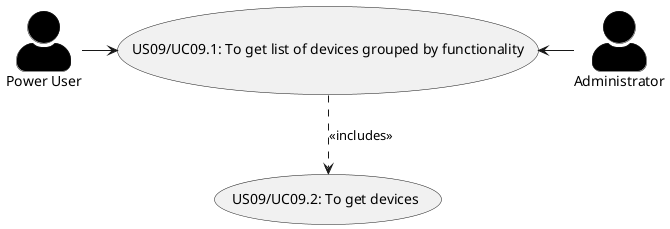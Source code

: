 @startuml
'https://plantuml.com/use-case-diagram
'left to right direction
skinparam actorStyle awesome
skinparam ActorBackgroundColor black

:Administrator: as Admin
:Power User: as Power_User

(US09/UC09.1: To get list of devices grouped by functionality) as (Use9.1)
(US09/UC09.2: To get devices) as (Use9.2)

Admin -left-> (Use9.1)

Power_User -right-> (Use9.1)

(Use9.1) ..> (Use9.2): <<includes>>

@enduml
